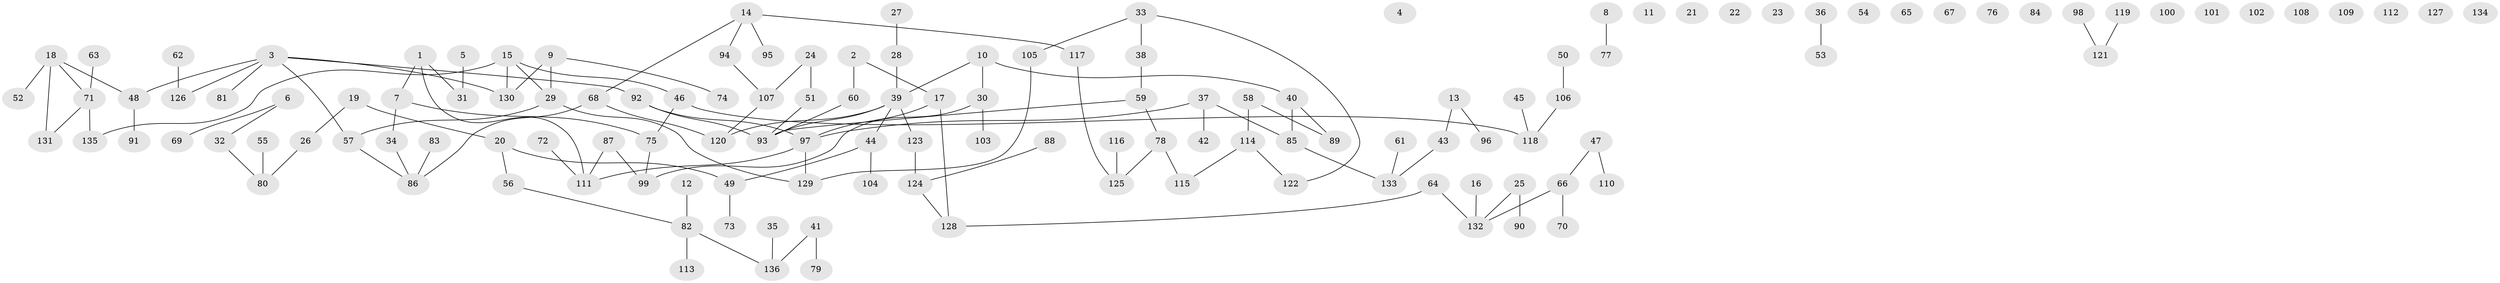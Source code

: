 // coarse degree distribution, {5: 0.020202020202020204, 3: 0.20202020202020202, 7: 0.010101010101010102, 0: 0.20202020202020202, 1: 0.2727272727272727, 2: 0.18181818181818182, 4: 0.0707070707070707, 6: 0.04040404040404041}
// Generated by graph-tools (version 1.1) at 2025/41/03/06/25 10:41:23]
// undirected, 136 vertices, 133 edges
graph export_dot {
graph [start="1"]
  node [color=gray90,style=filled];
  1;
  2;
  3;
  4;
  5;
  6;
  7;
  8;
  9;
  10;
  11;
  12;
  13;
  14;
  15;
  16;
  17;
  18;
  19;
  20;
  21;
  22;
  23;
  24;
  25;
  26;
  27;
  28;
  29;
  30;
  31;
  32;
  33;
  34;
  35;
  36;
  37;
  38;
  39;
  40;
  41;
  42;
  43;
  44;
  45;
  46;
  47;
  48;
  49;
  50;
  51;
  52;
  53;
  54;
  55;
  56;
  57;
  58;
  59;
  60;
  61;
  62;
  63;
  64;
  65;
  66;
  67;
  68;
  69;
  70;
  71;
  72;
  73;
  74;
  75;
  76;
  77;
  78;
  79;
  80;
  81;
  82;
  83;
  84;
  85;
  86;
  87;
  88;
  89;
  90;
  91;
  92;
  93;
  94;
  95;
  96;
  97;
  98;
  99;
  100;
  101;
  102;
  103;
  104;
  105;
  106;
  107;
  108;
  109;
  110;
  111;
  112;
  113;
  114;
  115;
  116;
  117;
  118;
  119;
  120;
  121;
  122;
  123;
  124;
  125;
  126;
  127;
  128;
  129;
  130;
  131;
  132;
  133;
  134;
  135;
  136;
  1 -- 7;
  1 -- 31;
  1 -- 111;
  2 -- 17;
  2 -- 60;
  3 -- 48;
  3 -- 57;
  3 -- 81;
  3 -- 92;
  3 -- 126;
  3 -- 130;
  5 -- 31;
  6 -- 32;
  6 -- 69;
  7 -- 34;
  7 -- 75;
  8 -- 77;
  9 -- 29;
  9 -- 74;
  9 -- 130;
  10 -- 30;
  10 -- 39;
  10 -- 40;
  12 -- 82;
  13 -- 43;
  13 -- 96;
  14 -- 68;
  14 -- 94;
  14 -- 95;
  14 -- 117;
  15 -- 29;
  15 -- 46;
  15 -- 130;
  15 -- 135;
  16 -- 132;
  17 -- 97;
  17 -- 128;
  18 -- 48;
  18 -- 52;
  18 -- 71;
  18 -- 131;
  19 -- 20;
  19 -- 26;
  20 -- 49;
  20 -- 56;
  24 -- 51;
  24 -- 107;
  25 -- 90;
  25 -- 132;
  26 -- 80;
  27 -- 28;
  28 -- 39;
  29 -- 57;
  29 -- 129;
  30 -- 99;
  30 -- 103;
  32 -- 80;
  33 -- 38;
  33 -- 105;
  33 -- 122;
  34 -- 86;
  35 -- 136;
  36 -- 53;
  37 -- 42;
  37 -- 85;
  37 -- 97;
  38 -- 59;
  39 -- 44;
  39 -- 93;
  39 -- 120;
  39 -- 123;
  40 -- 85;
  40 -- 89;
  41 -- 79;
  41 -- 136;
  43 -- 133;
  44 -- 49;
  44 -- 104;
  45 -- 118;
  46 -- 75;
  46 -- 118;
  47 -- 66;
  47 -- 110;
  48 -- 91;
  49 -- 73;
  50 -- 106;
  51 -- 93;
  55 -- 80;
  56 -- 82;
  57 -- 86;
  58 -- 89;
  58 -- 114;
  59 -- 78;
  59 -- 93;
  60 -- 93;
  61 -- 133;
  62 -- 126;
  63 -- 71;
  64 -- 128;
  64 -- 132;
  66 -- 70;
  66 -- 132;
  68 -- 86;
  68 -- 120;
  71 -- 131;
  71 -- 135;
  72 -- 111;
  75 -- 99;
  78 -- 115;
  78 -- 125;
  82 -- 113;
  82 -- 136;
  83 -- 86;
  85 -- 133;
  87 -- 99;
  87 -- 111;
  88 -- 124;
  92 -- 93;
  92 -- 97;
  94 -- 107;
  97 -- 111;
  97 -- 129;
  98 -- 121;
  105 -- 129;
  106 -- 118;
  107 -- 120;
  114 -- 115;
  114 -- 122;
  116 -- 125;
  117 -- 125;
  119 -- 121;
  123 -- 124;
  124 -- 128;
}
